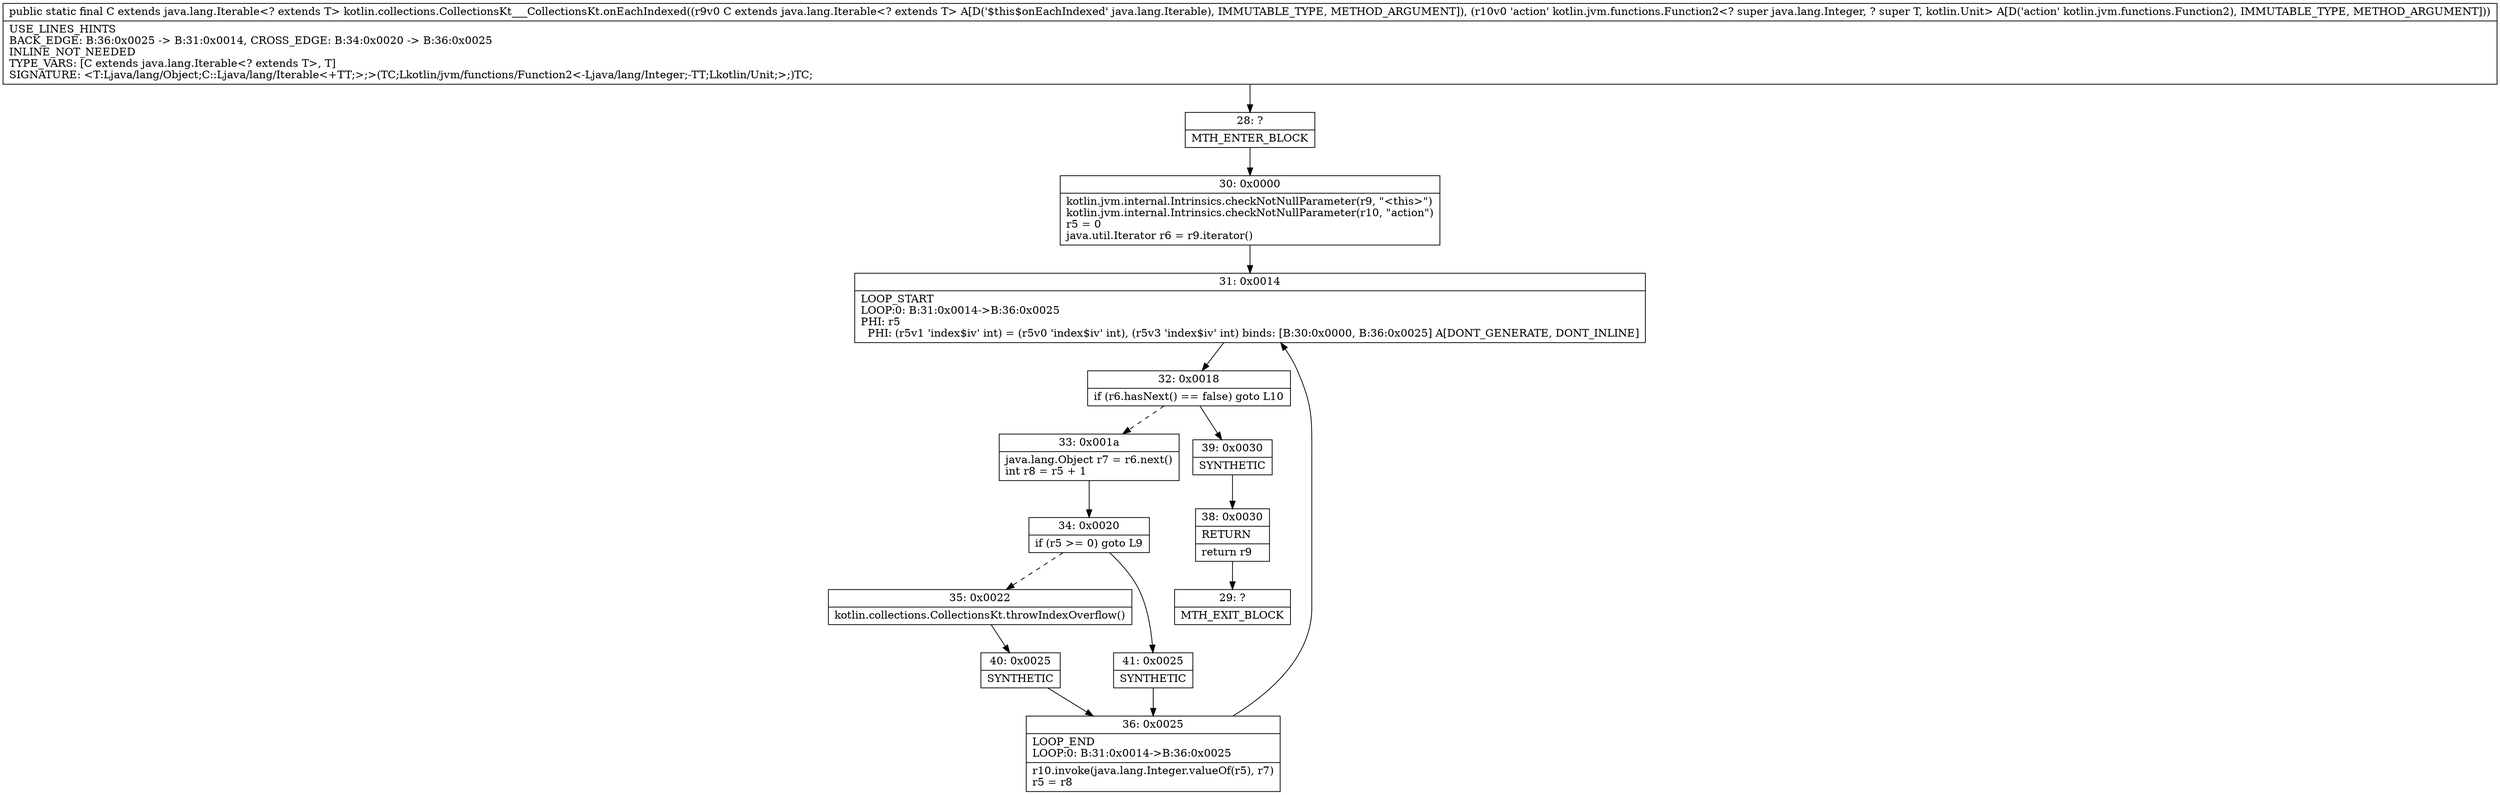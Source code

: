 digraph "CFG forkotlin.collections.CollectionsKt___CollectionsKt.onEachIndexed(Ljava\/lang\/Iterable;Lkotlin\/jvm\/functions\/Function2;)Ljava\/lang\/Iterable;" {
Node_28 [shape=record,label="{28\:\ ?|MTH_ENTER_BLOCK\l}"];
Node_30 [shape=record,label="{30\:\ 0x0000|kotlin.jvm.internal.Intrinsics.checkNotNullParameter(r9, \"\<this\>\")\lkotlin.jvm.internal.Intrinsics.checkNotNullParameter(r10, \"action\")\lr5 = 0\ljava.util.Iterator r6 = r9.iterator()\l}"];
Node_31 [shape=record,label="{31\:\ 0x0014|LOOP_START\lLOOP:0: B:31:0x0014\-\>B:36:0x0025\lPHI: r5 \l  PHI: (r5v1 'index$iv' int) = (r5v0 'index$iv' int), (r5v3 'index$iv' int) binds: [B:30:0x0000, B:36:0x0025] A[DONT_GENERATE, DONT_INLINE]\l}"];
Node_32 [shape=record,label="{32\:\ 0x0018|if (r6.hasNext() == false) goto L10\l}"];
Node_33 [shape=record,label="{33\:\ 0x001a|java.lang.Object r7 = r6.next()\lint r8 = r5 + 1\l}"];
Node_34 [shape=record,label="{34\:\ 0x0020|if (r5 \>= 0) goto L9\l}"];
Node_35 [shape=record,label="{35\:\ 0x0022|kotlin.collections.CollectionsKt.throwIndexOverflow()\l}"];
Node_40 [shape=record,label="{40\:\ 0x0025|SYNTHETIC\l}"];
Node_36 [shape=record,label="{36\:\ 0x0025|LOOP_END\lLOOP:0: B:31:0x0014\-\>B:36:0x0025\l|r10.invoke(java.lang.Integer.valueOf(r5), r7)\lr5 = r8\l}"];
Node_41 [shape=record,label="{41\:\ 0x0025|SYNTHETIC\l}"];
Node_39 [shape=record,label="{39\:\ 0x0030|SYNTHETIC\l}"];
Node_38 [shape=record,label="{38\:\ 0x0030|RETURN\l|return r9\l}"];
Node_29 [shape=record,label="{29\:\ ?|MTH_EXIT_BLOCK\l}"];
MethodNode[shape=record,label="{public static final C extends java.lang.Iterable\<? extends T\> kotlin.collections.CollectionsKt___CollectionsKt.onEachIndexed((r9v0 C extends java.lang.Iterable\<? extends T\> A[D('$this$onEachIndexed' java.lang.Iterable), IMMUTABLE_TYPE, METHOD_ARGUMENT]), (r10v0 'action' kotlin.jvm.functions.Function2\<? super java.lang.Integer, ? super T, kotlin.Unit\> A[D('action' kotlin.jvm.functions.Function2), IMMUTABLE_TYPE, METHOD_ARGUMENT]))  | USE_LINES_HINTS\lBACK_EDGE: B:36:0x0025 \-\> B:31:0x0014, CROSS_EDGE: B:34:0x0020 \-\> B:36:0x0025\lINLINE_NOT_NEEDED\lTYPE_VARS: [C extends java.lang.Iterable\<? extends T\>, T]\lSIGNATURE: \<T:Ljava\/lang\/Object;C::Ljava\/lang\/Iterable\<+TT;\>;\>(TC;Lkotlin\/jvm\/functions\/Function2\<\-Ljava\/lang\/Integer;\-TT;Lkotlin\/Unit;\>;)TC;\l}"];
MethodNode -> Node_28;Node_28 -> Node_30;
Node_30 -> Node_31;
Node_31 -> Node_32;
Node_32 -> Node_33[style=dashed];
Node_32 -> Node_39;
Node_33 -> Node_34;
Node_34 -> Node_35[style=dashed];
Node_34 -> Node_41;
Node_35 -> Node_40;
Node_40 -> Node_36;
Node_36 -> Node_31;
Node_41 -> Node_36;
Node_39 -> Node_38;
Node_38 -> Node_29;
}

